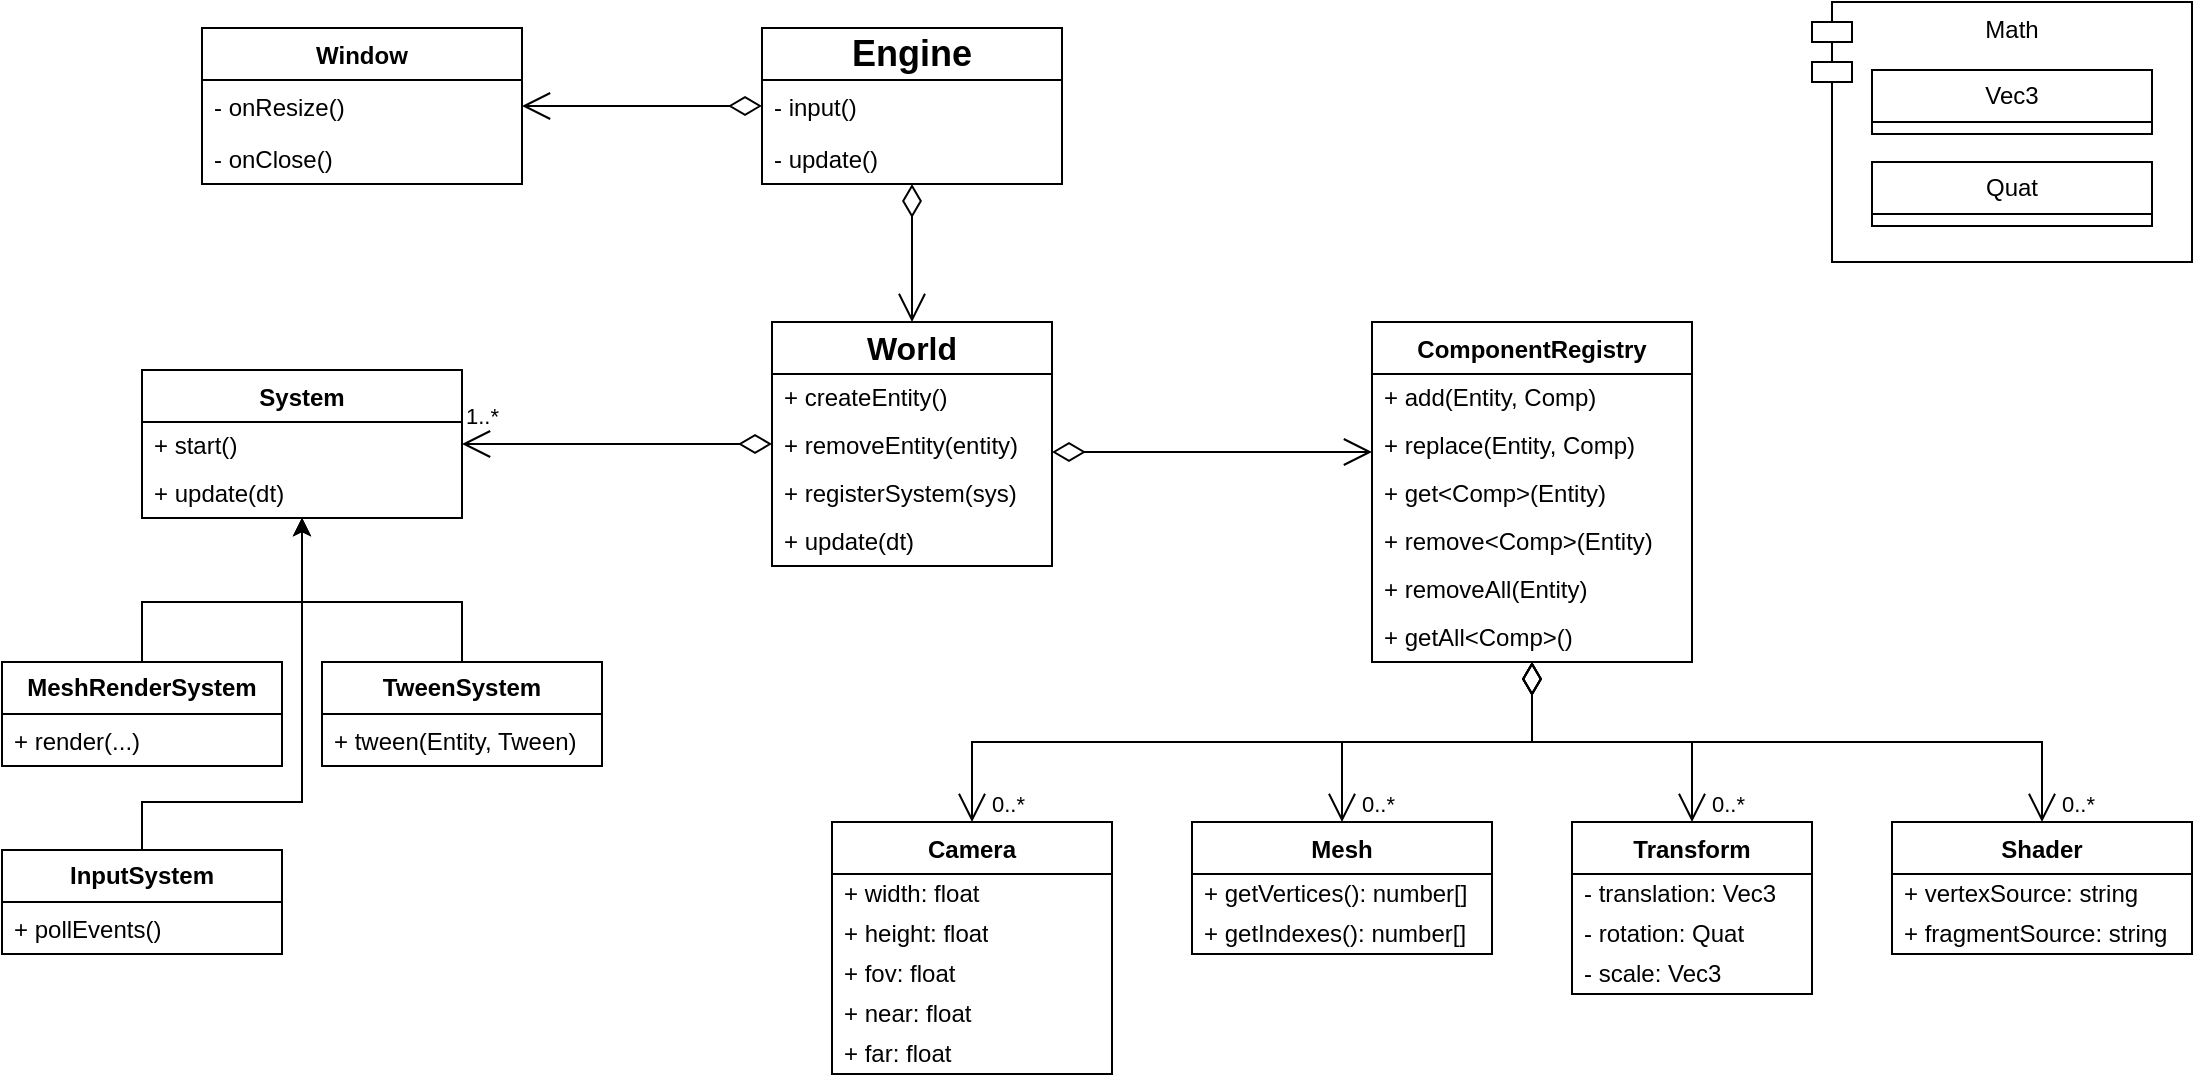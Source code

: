 <mxfile version="26.2.2">
  <diagram name="Страница — 1" id="kJVgFP-XCL9LoOZHXFr-">
    <mxGraphModel dx="1354" dy="1006" grid="1" gridSize="10" guides="1" tooltips="1" connect="1" arrows="1" fold="1" page="1" pageScale="1" pageWidth="1169" pageHeight="827" background="none" math="0" shadow="0">
      <root>
        <mxCell id="0" />
        <mxCell id="1" parent="0" />
        <mxCell id="59MKXKUP5RYxz5AlFKz5-1" value="Window" style="swimlane;fontStyle=1;align=center;verticalAlign=top;childLayout=stackLayout;horizontal=1;startSize=26;horizontalStack=0;resizeParent=1;resizeParentMax=0;resizeLast=0;collapsible=1;marginBottom=0;whiteSpace=wrap;html=1;rounded=0;" parent="1" vertex="1">
          <mxGeometry x="135" y="33" width="160" height="78" as="geometry">
            <mxRectangle x="420" y="360" width="100" height="30" as="alternateBounds" />
          </mxGeometry>
        </mxCell>
        <mxCell id="wzKogEVJgoXQ_dvHDsTk-3" value="- onResize()" style="text;strokeColor=none;fillColor=none;align=left;verticalAlign=top;spacingLeft=4;spacingRight=4;overflow=hidden;rotatable=0;points=[[0,0.5],[1,0.5]];portConstraint=eastwest;whiteSpace=wrap;html=1;rounded=0;" parent="59MKXKUP5RYxz5AlFKz5-1" vertex="1">
          <mxGeometry y="26" width="160" height="26" as="geometry" />
        </mxCell>
        <mxCell id="wzKogEVJgoXQ_dvHDsTk-4" value="- onClose()" style="text;strokeColor=none;fillColor=none;align=left;verticalAlign=top;spacingLeft=4;spacingRight=4;overflow=hidden;rotatable=0;points=[[0,0.5],[1,0.5]];portConstraint=eastwest;whiteSpace=wrap;html=1;rounded=0;" parent="59MKXKUP5RYxz5AlFKz5-1" vertex="1">
          <mxGeometry y="52" width="160" height="26" as="geometry" />
        </mxCell>
        <mxCell id="gk4QDaXg1C4XhF2hDk9a-3" value="Engine" style="swimlane;fontStyle=1;align=center;verticalAlign=middle;childLayout=stackLayout;horizontal=1;startSize=26;horizontalStack=0;resizeParent=1;resizeParentMax=0;resizeLast=0;collapsible=1;marginBottom=0;whiteSpace=wrap;html=1;rounded=0;fontSize=18;" parent="1" vertex="1">
          <mxGeometry x="415" y="33" width="150" height="78" as="geometry" />
        </mxCell>
        <mxCell id="gk4QDaXg1C4XhF2hDk9a-6" value="- input()" style="text;strokeColor=none;fillColor=none;align=left;verticalAlign=top;spacingLeft=4;spacingRight=4;overflow=hidden;rotatable=0;points=[[0,0.5],[1,0.5]];portConstraint=eastwest;whiteSpace=wrap;html=1;rounded=0;" parent="gk4QDaXg1C4XhF2hDk9a-3" vertex="1">
          <mxGeometry y="26" width="150" height="26" as="geometry" />
        </mxCell>
        <mxCell id="QrIwYJtL0aNKeHC7VFV3-32" value="- update()" style="text;strokeColor=none;fillColor=none;align=left;verticalAlign=top;spacingLeft=4;spacingRight=4;overflow=hidden;rotatable=0;points=[[0,0.5],[1,0.5]];portConstraint=eastwest;whiteSpace=wrap;html=1;rounded=0;" parent="gk4QDaXg1C4XhF2hDk9a-3" vertex="1">
          <mxGeometry y="52" width="150" height="26" as="geometry" />
        </mxCell>
        <mxCell id="wzKogEVJgoXQ_dvHDsTk-5" value="Mesh" style="swimlane;fontStyle=1;align=center;verticalAlign=top;childLayout=stackLayout;horizontal=1;startSize=26;horizontalStack=0;resizeParent=1;resizeParentMax=0;resizeLast=0;collapsible=1;marginBottom=0;whiteSpace=wrap;html=1;rounded=0;" parent="1" vertex="1">
          <mxGeometry x="630" y="430" width="150" height="66" as="geometry" />
        </mxCell>
        <mxCell id="wzKogEVJgoXQ_dvHDsTk-8" value="+ getVertices(): number[]" style="text;strokeColor=none;fillColor=none;align=left;verticalAlign=middle;spacingLeft=4;spacingRight=4;overflow=hidden;rotatable=0;points=[[0,0.5],[1,0.5]];portConstraint=eastwest;whiteSpace=wrap;html=1;rounded=0;" parent="wzKogEVJgoXQ_dvHDsTk-5" vertex="1">
          <mxGeometry y="26" width="150" height="20" as="geometry" />
        </mxCell>
        <mxCell id="wzKogEVJgoXQ_dvHDsTk-9" value="+ getIndexes(): number[]" style="text;strokeColor=none;fillColor=none;align=left;verticalAlign=middle;spacingLeft=4;spacingRight=4;overflow=hidden;rotatable=0;points=[[0,0.5],[1,0.5]];portConstraint=eastwest;whiteSpace=wrap;html=1;rounded=0;" parent="wzKogEVJgoXQ_dvHDsTk-5" vertex="1">
          <mxGeometry y="46" width="150" height="20" as="geometry" />
        </mxCell>
        <mxCell id="QrIwYJtL0aNKeHC7VFV3-47" style="edgeStyle=orthogonalEdgeStyle;rounded=0;orthogonalLoop=1;jettySize=auto;html=1;" parent="1" source="wzKogEVJgoXQ_dvHDsTk-12" target="QrIwYJtL0aNKeHC7VFV3-22" edge="1">
          <mxGeometry relative="1" as="geometry">
            <Array as="points">
              <mxPoint x="105" y="320" />
              <mxPoint x="185" y="320" />
            </Array>
          </mxGeometry>
        </mxCell>
        <mxCell id="wzKogEVJgoXQ_dvHDsTk-12" value="&lt;b&gt;Mesh&lt;/b&gt;&lt;b style=&quot;background-color: transparent; color: light-dark(rgb(0, 0, 0), rgb(255, 255, 255));&quot;&gt;RenderSystem&lt;/b&gt;" style="swimlane;fontStyle=0;childLayout=stackLayout;horizontal=1;startSize=26;horizontalStack=0;resizeParent=1;resizeParentMax=0;resizeLast=0;collapsible=1;marginBottom=0;whiteSpace=wrap;html=1;rounded=0;" parent="1" vertex="1">
          <mxGeometry x="35" y="350" width="140" height="52" as="geometry" />
        </mxCell>
        <mxCell id="wzKogEVJgoXQ_dvHDsTk-28" value="+ render(...)" style="text;strokeColor=none;fillColor=none;align=left;verticalAlign=top;spacingLeft=4;spacingRight=4;overflow=hidden;rotatable=0;points=[[0,0.5],[1,0.5]];portConstraint=eastwest;whiteSpace=wrap;html=1;rounded=0;" parent="wzKogEVJgoXQ_dvHDsTk-12" vertex="1">
          <mxGeometry y="26" width="140" height="26" as="geometry" />
        </mxCell>
        <mxCell id="wzKogEVJgoXQ_dvHDsTk-47" value="Shader" style="swimlane;fontStyle=1;align=center;verticalAlign=top;childLayout=stackLayout;horizontal=1;startSize=26;horizontalStack=0;resizeParent=1;resizeParentMax=0;resizeLast=0;collapsible=1;marginBottom=0;whiteSpace=wrap;html=1;" parent="1" vertex="1">
          <mxGeometry x="980" y="430" width="150" height="66" as="geometry" />
        </mxCell>
        <mxCell id="y3rgqpHlrFi_ndwINQHy-4" value="+ vertexSource: string" style="text;strokeColor=none;fillColor=none;align=left;verticalAlign=middle;spacingLeft=4;spacingRight=4;overflow=hidden;rotatable=0;points=[[0,0.5],[1,0.5]];portConstraint=eastwest;whiteSpace=wrap;html=1;" vertex="1" parent="wzKogEVJgoXQ_dvHDsTk-47">
          <mxGeometry y="26" width="150" height="20" as="geometry" />
        </mxCell>
        <mxCell id="y3rgqpHlrFi_ndwINQHy-5" value="+ fragmentSource: string" style="text;strokeColor=none;fillColor=none;align=left;verticalAlign=middle;spacingLeft=4;spacingRight=4;overflow=hidden;rotatable=0;points=[[0,0.5],[1,0.5]];portConstraint=eastwest;whiteSpace=wrap;html=1;" vertex="1" parent="wzKogEVJgoXQ_dvHDsTk-47">
          <mxGeometry y="46" width="150" height="20" as="geometry" />
        </mxCell>
        <mxCell id="wzKogEVJgoXQ_dvHDsTk-62" value="Camera" style="swimlane;fontStyle=1;align=center;verticalAlign=top;childLayout=stackLayout;horizontal=1;startSize=26;horizontalStack=0;resizeParent=1;resizeParentMax=0;resizeLast=0;collapsible=1;marginBottom=0;whiteSpace=wrap;html=1;comic=0;noLabel=0;" parent="1" vertex="1">
          <mxGeometry x="450" y="430" width="140" height="126" as="geometry" />
        </mxCell>
        <mxCell id="wzKogEVJgoXQ_dvHDsTk-65" value="+ width: float" style="text;strokeColor=none;fillColor=none;align=left;verticalAlign=middle;spacingLeft=4;spacingRight=4;overflow=hidden;rotatable=0;points=[[0,0.5],[1,0.5]];portConstraint=eastwest;whiteSpace=wrap;html=1;" parent="wzKogEVJgoXQ_dvHDsTk-62" vertex="1">
          <mxGeometry y="26" width="140" height="20" as="geometry" />
        </mxCell>
        <mxCell id="wzKogEVJgoXQ_dvHDsTk-68" value="+ height: float" style="text;strokeColor=none;fillColor=none;align=left;verticalAlign=middle;spacingLeft=4;spacingRight=4;overflow=hidden;rotatable=0;points=[[0,0.5],[1,0.5]];portConstraint=eastwest;whiteSpace=wrap;html=1;" parent="wzKogEVJgoXQ_dvHDsTk-62" vertex="1">
          <mxGeometry y="46" width="140" height="20" as="geometry" />
        </mxCell>
        <mxCell id="QrIwYJtL0aNKeHC7VFV3-45" style="edgeStyle=orthogonalEdgeStyle;rounded=0;orthogonalLoop=1;jettySize=auto;html=1;exitX=1;exitY=0.5;exitDx=0;exitDy=0;" parent="wzKogEVJgoXQ_dvHDsTk-62" source="wzKogEVJgoXQ_dvHDsTk-68" target="wzKogEVJgoXQ_dvHDsTk-68" edge="1">
          <mxGeometry relative="1" as="geometry" />
        </mxCell>
        <mxCell id="y3rgqpHlrFi_ndwINQHy-1" value="+ fov: float" style="text;strokeColor=none;fillColor=none;align=left;verticalAlign=middle;spacingLeft=4;spacingRight=4;overflow=hidden;rotatable=0;points=[[0,0.5],[1,0.5]];portConstraint=eastwest;whiteSpace=wrap;html=1;" vertex="1" parent="wzKogEVJgoXQ_dvHDsTk-62">
          <mxGeometry y="66" width="140" height="20" as="geometry" />
        </mxCell>
        <mxCell id="y3rgqpHlrFi_ndwINQHy-2" value="+ near: float" style="text;strokeColor=none;fillColor=none;align=left;verticalAlign=middle;spacingLeft=4;spacingRight=4;overflow=hidden;rotatable=0;points=[[0,0.5],[1,0.5]];portConstraint=eastwest;whiteSpace=wrap;html=1;" vertex="1" parent="wzKogEVJgoXQ_dvHDsTk-62">
          <mxGeometry y="86" width="140" height="20" as="geometry" />
        </mxCell>
        <mxCell id="y3rgqpHlrFi_ndwINQHy-3" value="+ far: float" style="text;strokeColor=none;fillColor=none;align=left;verticalAlign=middle;spacingLeft=4;spacingRight=4;overflow=hidden;rotatable=0;points=[[0,0.5],[1,0.5]];portConstraint=eastwest;whiteSpace=wrap;html=1;" vertex="1" parent="wzKogEVJgoXQ_dvHDsTk-62">
          <mxGeometry y="106" width="140" height="20" as="geometry" />
        </mxCell>
        <mxCell id="wzKogEVJgoXQ_dvHDsTk-69" value="ComponentRegistry" style="swimlane;fontStyle=1;align=center;verticalAlign=top;childLayout=stackLayout;horizontal=1;startSize=26;horizontalStack=0;resizeParent=1;resizeParentMax=0;resizeLast=0;collapsible=1;marginBottom=0;whiteSpace=wrap;html=1;" parent="1" vertex="1">
          <mxGeometry x="720" y="180" width="160" height="170" as="geometry" />
        </mxCell>
        <mxCell id="QrIwYJtL0aNKeHC7VFV3-17" value="+ add(Entity, Comp)" style="text;strokeColor=none;fillColor=none;align=left;verticalAlign=middle;spacingLeft=4;spacingRight=4;overflow=hidden;rotatable=0;points=[[0,0.5],[1,0.5]];portConstraint=eastwest;whiteSpace=wrap;html=1;" parent="wzKogEVJgoXQ_dvHDsTk-69" vertex="1">
          <mxGeometry y="26" width="160" height="24" as="geometry" />
        </mxCell>
        <mxCell id="y3rgqpHlrFi_ndwINQHy-11" value="+ replace(Entity, Comp)" style="text;strokeColor=none;fillColor=none;align=left;verticalAlign=middle;spacingLeft=4;spacingRight=4;overflow=hidden;rotatable=0;points=[[0,0.5],[1,0.5]];portConstraint=eastwest;whiteSpace=wrap;html=1;" vertex="1" parent="wzKogEVJgoXQ_dvHDsTk-69">
          <mxGeometry y="50" width="160" height="24" as="geometry" />
        </mxCell>
        <mxCell id="QrIwYJtL0aNKeHC7VFV3-19" value="+ get&amp;lt;Comp&amp;gt;(Entity)" style="text;strokeColor=none;fillColor=none;align=left;verticalAlign=middle;spacingLeft=4;spacingRight=4;overflow=hidden;rotatable=0;points=[[0,0.5],[1,0.5]];portConstraint=eastwest;whiteSpace=wrap;html=1;" parent="wzKogEVJgoXQ_dvHDsTk-69" vertex="1">
          <mxGeometry y="74" width="160" height="24" as="geometry" />
        </mxCell>
        <mxCell id="QrIwYJtL0aNKeHC7VFV3-64" value="+ remove&amp;lt;Comp&amp;gt;(E&lt;span style=&quot;background-color: transparent; color: light-dark(rgb(0, 0, 0), rgb(255, 255, 255));&quot;&gt;ntity)&lt;/span&gt;" style="text;strokeColor=none;fillColor=none;align=left;verticalAlign=middle;spacingLeft=4;spacingRight=4;overflow=hidden;rotatable=0;points=[[0,0.5],[1,0.5]];portConstraint=eastwest;whiteSpace=wrap;html=1;" parent="wzKogEVJgoXQ_dvHDsTk-69" vertex="1">
          <mxGeometry y="98" width="160" height="24" as="geometry" />
        </mxCell>
        <mxCell id="QrIwYJtL0aNKeHC7VFV3-65" value="+ removeAll(E&lt;span style=&quot;background-color: transparent; color: light-dark(rgb(0, 0, 0), rgb(255, 255, 255));&quot;&gt;ntity)&lt;/span&gt;" style="text;strokeColor=none;fillColor=none;align=left;verticalAlign=middle;spacingLeft=4;spacingRight=4;overflow=hidden;rotatable=0;points=[[0,0.5],[1,0.5]];portConstraint=eastwest;whiteSpace=wrap;html=1;" parent="wzKogEVJgoXQ_dvHDsTk-69" vertex="1">
          <mxGeometry y="122" width="160" height="24" as="geometry" />
        </mxCell>
        <mxCell id="y3rgqpHlrFi_ndwINQHy-10" value="+ getAll&amp;lt;Comp&amp;gt;()" style="text;strokeColor=none;fillColor=none;align=left;verticalAlign=middle;spacingLeft=4;spacingRight=4;overflow=hidden;rotatable=0;points=[[0,0.5],[1,0.5]];portConstraint=eastwest;whiteSpace=wrap;html=1;" vertex="1" parent="wzKogEVJgoXQ_dvHDsTk-69">
          <mxGeometry y="146" width="160" height="24" as="geometry" />
        </mxCell>
        <mxCell id="wzKogEVJgoXQ_dvHDsTk-76" value="Transform" style="swimlane;fontStyle=1;align=center;verticalAlign=top;childLayout=stackLayout;horizontal=1;startSize=26;horizontalStack=0;resizeParent=1;resizeParentMax=0;resizeLast=0;collapsible=1;marginBottom=0;whiteSpace=wrap;html=1;" parent="1" vertex="1">
          <mxGeometry x="820" y="430" width="120" height="86" as="geometry" />
        </mxCell>
        <mxCell id="QrIwYJtL0aNKeHC7VFV3-8" value="- translation: Vec3" style="text;strokeColor=none;fillColor=none;align=left;verticalAlign=middle;spacingLeft=4;spacingRight=4;overflow=hidden;rotatable=0;points=[[0,0.5],[1,0.5]];portConstraint=eastwest;whiteSpace=wrap;html=1;" parent="wzKogEVJgoXQ_dvHDsTk-76" vertex="1">
          <mxGeometry y="26" width="120" height="20" as="geometry" />
        </mxCell>
        <mxCell id="QrIwYJtL0aNKeHC7VFV3-9" value="- rotation: Quat" style="text;strokeColor=none;fillColor=none;align=left;verticalAlign=middle;spacingLeft=4;spacingRight=4;overflow=hidden;rotatable=0;points=[[0,0.5],[1,0.5]];portConstraint=eastwest;whiteSpace=wrap;html=1;" parent="wzKogEVJgoXQ_dvHDsTk-76" vertex="1">
          <mxGeometry y="46" width="120" height="20" as="geometry" />
        </mxCell>
        <mxCell id="QrIwYJtL0aNKeHC7VFV3-6" value="- scale: Vec3" style="text;strokeColor=none;fillColor=none;align=left;verticalAlign=middle;spacingLeft=4;spacingRight=4;overflow=hidden;rotatable=0;points=[[0,0.5],[1,0.5]];portConstraint=eastwest;whiteSpace=wrap;html=1;" parent="wzKogEVJgoXQ_dvHDsTk-76" vertex="1">
          <mxGeometry y="66" width="120" height="20" as="geometry" />
        </mxCell>
        <mxCell id="QrIwYJtL0aNKeHC7VFV3-48" style="edgeStyle=orthogonalEdgeStyle;rounded=0;orthogonalLoop=1;jettySize=auto;html=1;" parent="1" source="QrIwYJtL0aNKeHC7VFV3-3" target="QrIwYJtL0aNKeHC7VFV3-22" edge="1">
          <mxGeometry relative="1" as="geometry">
            <Array as="points">
              <mxPoint x="265" y="320" />
              <mxPoint x="185" y="320" />
            </Array>
          </mxGeometry>
        </mxCell>
        <mxCell id="QrIwYJtL0aNKeHC7VFV3-3" value="&lt;b&gt;TweenSystem&lt;/b&gt;" style="swimlane;fontStyle=0;childLayout=stackLayout;horizontal=1;startSize=26;horizontalStack=0;resizeParent=1;resizeParentMax=0;resizeLast=0;collapsible=1;marginBottom=0;whiteSpace=wrap;html=1;rounded=0;" parent="1" vertex="1">
          <mxGeometry x="195" y="350" width="140" height="52" as="geometry" />
        </mxCell>
        <mxCell id="QrIwYJtL0aNKeHC7VFV3-4" value="+ tween&lt;span style=&quot;background-color: transparent; color: light-dark(rgb(0, 0, 0), rgb(255, 255, 255));&quot;&gt;(Entity, Tween)&lt;/span&gt;" style="text;strokeColor=none;fillColor=none;align=left;verticalAlign=top;spacingLeft=4;spacingRight=4;overflow=hidden;rotatable=0;points=[[0,0.5],[1,0.5]];portConstraint=eastwest;whiteSpace=wrap;html=1;rounded=0;" parent="QrIwYJtL0aNKeHC7VFV3-3" vertex="1">
          <mxGeometry y="26" width="140" height="26" as="geometry" />
        </mxCell>
        <mxCell id="QrIwYJtL0aNKeHC7VFV3-10" value="World" style="swimlane;fontStyle=1;align=center;verticalAlign=middle;childLayout=stackLayout;horizontal=1;startSize=26;horizontalStack=0;resizeParent=1;resizeParentMax=0;resizeLast=0;collapsible=1;marginBottom=0;whiteSpace=wrap;html=1;fontSize=16;" parent="1" vertex="1">
          <mxGeometry x="420" y="180" width="140" height="122" as="geometry" />
        </mxCell>
        <mxCell id="QrIwYJtL0aNKeHC7VFV3-16" value="+ createEntity()" style="text;strokeColor=none;fillColor=none;align=left;verticalAlign=middle;spacingLeft=4;spacingRight=4;overflow=hidden;rotatable=0;points=[[0,0.5],[1,0.5]];portConstraint=eastwest;whiteSpace=wrap;html=1;" parent="QrIwYJtL0aNKeHC7VFV3-10" vertex="1">
          <mxGeometry y="26" width="140" height="24" as="geometry" />
        </mxCell>
        <mxCell id="QrIwYJtL0aNKeHC7VFV3-63" value="+ removeEntity(e&lt;span style=&quot;background-color: transparent; color: light-dark(rgb(0, 0, 0), rgb(255, 255, 255));&quot;&gt;ntity)&lt;/span&gt;" style="text;strokeColor=none;fillColor=none;align=left;verticalAlign=middle;spacingLeft=4;spacingRight=4;overflow=hidden;rotatable=0;points=[[0,0.5],[1,0.5]];portConstraint=eastwest;whiteSpace=wrap;html=1;" parent="QrIwYJtL0aNKeHC7VFV3-10" vertex="1">
          <mxGeometry y="50" width="140" height="24" as="geometry" />
        </mxCell>
        <mxCell id="QrIwYJtL0aNKeHC7VFV3-15" value="+ registerSystem(sys)" style="text;strokeColor=none;fillColor=none;align=left;verticalAlign=middle;spacingLeft=4;spacingRight=4;overflow=hidden;rotatable=0;points=[[0,0.5],[1,0.5]];portConstraint=eastwest;whiteSpace=wrap;html=1;" parent="QrIwYJtL0aNKeHC7VFV3-10" vertex="1">
          <mxGeometry y="74" width="140" height="24" as="geometry" />
        </mxCell>
        <mxCell id="QrIwYJtL0aNKeHC7VFV3-13" value="+ update(dt)" style="text;strokeColor=none;fillColor=none;align=left;verticalAlign=middle;spacingLeft=4;spacingRight=4;overflow=hidden;rotatable=0;points=[[0,0.5],[1,0.5]];portConstraint=eastwest;whiteSpace=wrap;html=1;" parent="QrIwYJtL0aNKeHC7VFV3-10" vertex="1">
          <mxGeometry y="98" width="140" height="24" as="geometry" />
        </mxCell>
        <mxCell id="QrIwYJtL0aNKeHC7VFV3-22" value="System" style="swimlane;fontStyle=1;align=center;verticalAlign=top;childLayout=stackLayout;horizontal=1;startSize=26;horizontalStack=0;resizeParent=1;resizeParentMax=0;resizeLast=0;collapsible=1;marginBottom=0;whiteSpace=wrap;html=1;" parent="1" vertex="1">
          <mxGeometry x="105" y="204" width="160" height="74" as="geometry" />
        </mxCell>
        <mxCell id="QrIwYJtL0aNKeHC7VFV3-25" value="+ start(&lt;span style=&quot;background-color: transparent; color: light-dark(rgb(0, 0, 0), rgb(255, 255, 255));&quot;&gt;)&lt;/span&gt;" style="text;strokeColor=none;fillColor=none;align=left;verticalAlign=middle;spacingLeft=4;spacingRight=4;overflow=hidden;rotatable=0;points=[[0,0.5],[1,0.5]];portConstraint=eastwest;whiteSpace=wrap;html=1;" parent="QrIwYJtL0aNKeHC7VFV3-22" vertex="1">
          <mxGeometry y="26" width="160" height="24" as="geometry" />
        </mxCell>
        <mxCell id="y3rgqpHlrFi_ndwINQHy-7" value="+ update(dt&lt;span style=&quot;background-color: transparent; color: light-dark(rgb(0, 0, 0), rgb(255, 255, 255));&quot;&gt;)&lt;/span&gt;" style="text;strokeColor=none;fillColor=none;align=left;verticalAlign=middle;spacingLeft=4;spacingRight=4;overflow=hidden;rotatable=0;points=[[0,0.5],[1,0.5]];portConstraint=eastwest;whiteSpace=wrap;html=1;" vertex="1" parent="QrIwYJtL0aNKeHC7VFV3-22">
          <mxGeometry y="50" width="160" height="24" as="geometry" />
        </mxCell>
        <mxCell id="QrIwYJtL0aNKeHC7VFV3-27" value="1..*" style="endArrow=open;html=1;endSize=12;startArrow=diamondThin;startSize=14;startFill=0;edgeStyle=orthogonalEdgeStyle;align=right;verticalAlign=bottom;rounded=0;fontColor=none;noLabel=1;" parent="1" source="QrIwYJtL0aNKeHC7VFV3-10" target="wzKogEVJgoXQ_dvHDsTk-69" edge="1">
          <mxGeometry x="1" y="-10" relative="1" as="geometry">
            <mxPoint x="105" y="173" as="sourcePoint" />
            <mxPoint x="265" y="173" as="targetPoint" />
            <Array as="points">
              <mxPoint x="615" y="245" />
              <mxPoint x="615" y="245" />
            </Array>
            <mxPoint as="offset" />
          </mxGeometry>
        </mxCell>
        <mxCell id="QrIwYJtL0aNKeHC7VFV3-28" value="1..*" style="endArrow=open;html=1;endSize=12;startArrow=diamondThin;startSize=14;startFill=0;edgeStyle=orthogonalEdgeStyle;align=left;verticalAlign=bottom;rounded=0;" parent="1" source="QrIwYJtL0aNKeHC7VFV3-10" target="QrIwYJtL0aNKeHC7VFV3-22" edge="1">
          <mxGeometry x="1" y="-5" relative="1" as="geometry">
            <mxPoint x="275" y="190" as="sourcePoint" />
            <mxPoint x="149.002" y="340" as="targetPoint" />
            <Array as="points" />
            <mxPoint as="offset" />
          </mxGeometry>
        </mxCell>
        <mxCell id="QrIwYJtL0aNKeHC7VFV3-75" value="0..*" style="edgeStyle=orthogonalEdgeStyle;rounded=0;orthogonalLoop=1;jettySize=auto;html=1;endArrow=open;endFill=0;startArrow=diamondThin;startFill=0;strokeColor=default;align=left;verticalAlign=bottom;fontFamily=Helvetica;fontSize=11;fontColor=default;labelBackgroundColor=default;startSize=14;endSize=12;spacing=2;spacingLeft=8;" parent="1" source="wzKogEVJgoXQ_dvHDsTk-69" target="wzKogEVJgoXQ_dvHDsTk-5" edge="1">
          <mxGeometry x="1" relative="1" as="geometry">
            <mxPoint x="803.98" y="584" as="sourcePoint" />
            <mxPoint x="883.98" y="712" as="targetPoint" />
            <Array as="points">
              <mxPoint x="800" y="390" />
              <mxPoint x="705" y="390" />
            </Array>
            <mxPoint as="offset" />
          </mxGeometry>
        </mxCell>
        <mxCell id="QrIwYJtL0aNKeHC7VFV3-78" value="1..*" style="endArrow=open;html=1;endSize=12;startArrow=diamondThin;startSize=14;startFill=0;edgeStyle=orthogonalEdgeStyle;align=right;verticalAlign=bottom;rounded=0;fontColor=none;noLabel=1;" parent="1" source="gk4QDaXg1C4XhF2hDk9a-3" target="QrIwYJtL0aNKeHC7VFV3-10" edge="1">
          <mxGeometry x="1" y="-10" relative="1" as="geometry">
            <mxPoint x="369" y="150" as="sourcePoint" />
            <mxPoint x="385" y="340" as="targetPoint" />
            <Array as="points">
              <mxPoint x="490" y="72" />
            </Array>
            <mxPoint as="offset" />
          </mxGeometry>
        </mxCell>
        <mxCell id="QrIwYJtL0aNKeHC7VFV3-79" value="1..*" style="endArrow=open;html=1;endSize=12;startArrow=diamondThin;startSize=14;startFill=0;edgeStyle=orthogonalEdgeStyle;align=right;verticalAlign=bottom;rounded=0;fontColor=none;noLabel=1;" parent="1" source="gk4QDaXg1C4XhF2hDk9a-3" target="59MKXKUP5RYxz5AlFKz5-1" edge="1">
          <mxGeometry x="1" y="-10" relative="1" as="geometry">
            <mxPoint x="355" y="82" as="sourcePoint" />
            <mxPoint x="431" y="82" as="targetPoint" />
            <Array as="points" />
            <mxPoint as="offset" />
          </mxGeometry>
        </mxCell>
        <mxCell id="y3rgqpHlrFi_ndwINQHy-6" value="" style="group" vertex="1" connectable="0" parent="1">
          <mxGeometry x="940" y="20" width="190" height="130" as="geometry" />
        </mxCell>
        <mxCell id="T-zd2cSABAyiTnIaaSCx-3" value="Math" style="shape=module;align=left;spacingLeft=10;align=center;verticalAlign=top;whiteSpace=wrap;html=1;container=0;" parent="y3rgqpHlrFi_ndwINQHy-6" vertex="1">
          <mxGeometry width="190" height="130" as="geometry" />
        </mxCell>
        <mxCell id="T-zd2cSABAyiTnIaaSCx-5" value="Vec3" style="swimlane;fontStyle=0;childLayout=stackLayout;horizontal=1;startSize=26;fillColor=none;horizontalStack=0;resizeParent=1;resizeParentMax=0;resizeLast=0;collapsible=1;marginBottom=0;whiteSpace=wrap;html=1;container=0;" parent="y3rgqpHlrFi_ndwINQHy-6" vertex="1">
          <mxGeometry x="30" y="34" width="140" height="32" as="geometry" />
        </mxCell>
        <mxCell id="QrIwYJtL0aNKeHC7VFV3-1" value="Quat" style="swimlane;fontStyle=0;childLayout=stackLayout;horizontal=1;startSize=26;fillColor=none;horizontalStack=0;resizeParent=1;resizeParentMax=0;resizeLast=0;collapsible=1;marginBottom=0;whiteSpace=wrap;html=1;container=0;" parent="y3rgqpHlrFi_ndwINQHy-6" vertex="1">
          <mxGeometry x="30" y="80" width="140" height="32" as="geometry" />
        </mxCell>
        <mxCell id="y3rgqpHlrFi_ndwINQHy-8" value="&lt;b style=&quot;background-color: transparent; color: light-dark(rgb(0, 0, 0), rgb(255, 255, 255));&quot;&gt;InputSystem&lt;/b&gt;" style="swimlane;fontStyle=0;childLayout=stackLayout;horizontal=1;startSize=26;horizontalStack=0;resizeParent=1;resizeParentMax=0;resizeLast=0;collapsible=1;marginBottom=0;whiteSpace=wrap;html=1;rounded=0;" vertex="1" parent="1">
          <mxGeometry x="35" y="444" width="140" height="52" as="geometry" />
        </mxCell>
        <mxCell id="y3rgqpHlrFi_ndwINQHy-9" value="+ pollEvents()" style="text;strokeColor=none;fillColor=none;align=left;verticalAlign=top;spacingLeft=4;spacingRight=4;overflow=hidden;rotatable=0;points=[[0,0.5],[1,0.5]];portConstraint=eastwest;whiteSpace=wrap;html=1;rounded=0;" vertex="1" parent="y3rgqpHlrFi_ndwINQHy-8">
          <mxGeometry y="26" width="140" height="26" as="geometry" />
        </mxCell>
        <mxCell id="y3rgqpHlrFi_ndwINQHy-13" value="0..*" style="edgeStyle=orthogonalEdgeStyle;rounded=0;orthogonalLoop=1;jettySize=auto;html=1;endArrow=open;endFill=0;startArrow=diamondThin;startFill=0;strokeColor=default;align=left;verticalAlign=bottom;fontFamily=Helvetica;fontSize=11;fontColor=default;labelBackgroundColor=default;startSize=14;endSize=12;spacing=2;spacingLeft=8;" edge="1" parent="1" source="wzKogEVJgoXQ_dvHDsTk-69" target="wzKogEVJgoXQ_dvHDsTk-76">
          <mxGeometry x="1" relative="1" as="geometry">
            <mxPoint x="784" y="360" as="sourcePoint" />
            <mxPoint x="694" y="560" as="targetPoint" />
            <Array as="points">
              <mxPoint x="800" y="390" />
              <mxPoint x="880" y="390" />
            </Array>
            <mxPoint as="offset" />
          </mxGeometry>
        </mxCell>
        <mxCell id="y3rgqpHlrFi_ndwINQHy-14" value="0..*" style="edgeStyle=orthogonalEdgeStyle;rounded=0;orthogonalLoop=1;jettySize=auto;html=1;endArrow=open;endFill=0;startArrow=diamondThin;startFill=0;strokeColor=default;align=left;verticalAlign=bottom;fontFamily=Helvetica;fontSize=11;fontColor=default;labelBackgroundColor=default;startSize=14;endSize=12;spacing=2;spacingLeft=8;" edge="1" parent="1" source="wzKogEVJgoXQ_dvHDsTk-69" target="wzKogEVJgoXQ_dvHDsTk-47">
          <mxGeometry x="1" relative="1" as="geometry">
            <mxPoint x="784" y="360" as="sourcePoint" />
            <mxPoint x="864" y="560" as="targetPoint" />
            <Array as="points">
              <mxPoint x="800" y="390" />
              <mxPoint x="1055" y="390" />
            </Array>
            <mxPoint as="offset" />
          </mxGeometry>
        </mxCell>
        <mxCell id="y3rgqpHlrFi_ndwINQHy-15" value="0..*" style="edgeStyle=orthogonalEdgeStyle;rounded=0;orthogonalLoop=1;jettySize=auto;html=1;endArrow=open;endFill=0;startArrow=diamondThin;startFill=0;strokeColor=default;align=left;verticalAlign=bottom;fontFamily=Helvetica;fontSize=11;fontColor=default;labelBackgroundColor=default;startSize=14;endSize=12;spacing=2;spacingLeft=8;" edge="1" parent="1" source="wzKogEVJgoXQ_dvHDsTk-69" target="wzKogEVJgoXQ_dvHDsTk-62">
          <mxGeometry x="1" relative="1" as="geometry">
            <mxPoint x="784" y="360" as="sourcePoint" />
            <mxPoint x="694" y="440" as="targetPoint" />
            <Array as="points">
              <mxPoint x="800" y="390" />
              <mxPoint x="520" y="390" />
            </Array>
            <mxPoint as="offset" />
          </mxGeometry>
        </mxCell>
        <mxCell id="y3rgqpHlrFi_ndwINQHy-16" style="edgeStyle=orthogonalEdgeStyle;rounded=0;orthogonalLoop=1;jettySize=auto;html=1;" edge="1" parent="1" source="y3rgqpHlrFi_ndwINQHy-8" target="QrIwYJtL0aNKeHC7VFV3-22">
          <mxGeometry relative="1" as="geometry">
            <Array as="points">
              <mxPoint x="105" y="420" />
              <mxPoint x="185" y="420" />
            </Array>
            <mxPoint x="115" y="360" as="sourcePoint" />
            <mxPoint x="195" y="288" as="targetPoint" />
          </mxGeometry>
        </mxCell>
      </root>
    </mxGraphModel>
  </diagram>
</mxfile>
